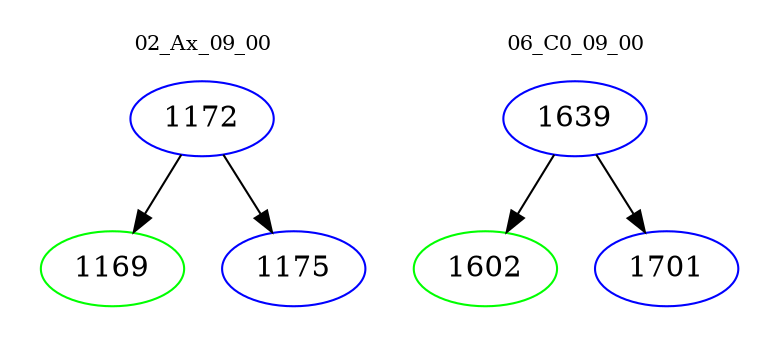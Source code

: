digraph{
subgraph cluster_0 {
color = white
label = "02_Ax_09_00";
fontsize=10;
T0_1172 [label="1172", color="blue"]
T0_1172 -> T0_1169 [color="black"]
T0_1169 [label="1169", color="green"]
T0_1172 -> T0_1175 [color="black"]
T0_1175 [label="1175", color="blue"]
}
subgraph cluster_1 {
color = white
label = "06_C0_09_00";
fontsize=10;
T1_1639 [label="1639", color="blue"]
T1_1639 -> T1_1602 [color="black"]
T1_1602 [label="1602", color="green"]
T1_1639 -> T1_1701 [color="black"]
T1_1701 [label="1701", color="blue"]
}
}
